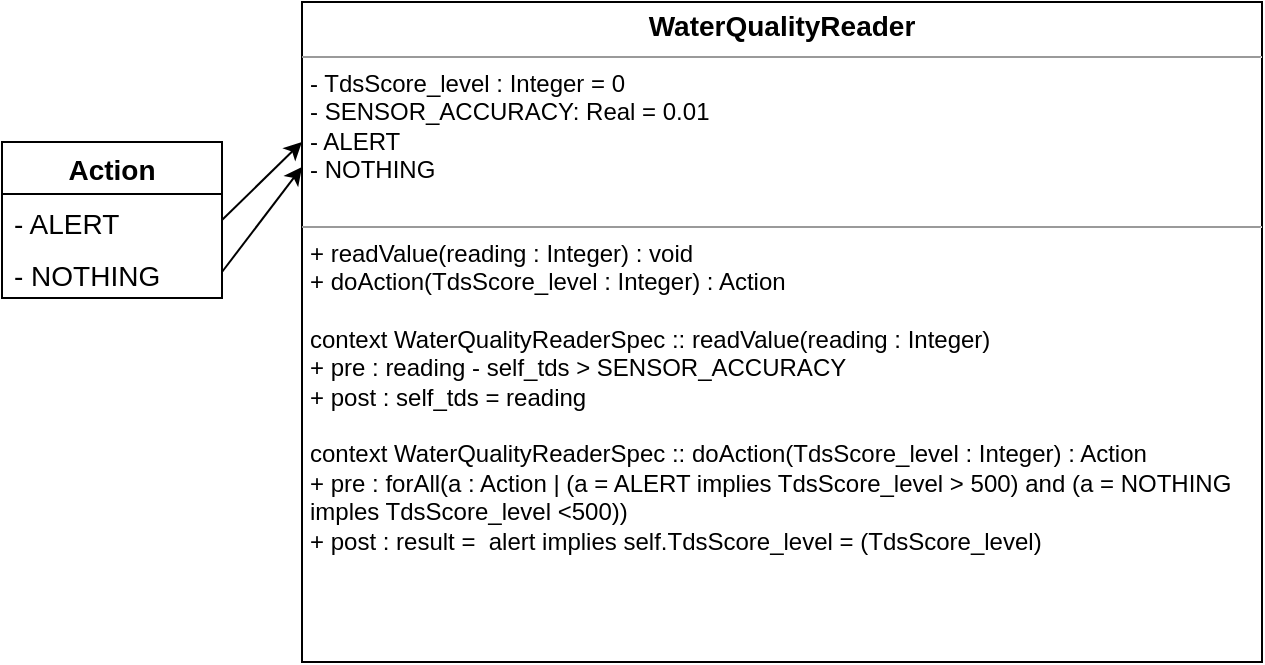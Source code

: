 <mxfile version="20.8.5" type="device"><diagram id="7d9J3QWQ_Q7J74jA1uA7" name="Halaman-1"><mxGraphModel dx="933" dy="385" grid="1" gridSize="10" guides="1" tooltips="1" connect="1" arrows="1" fold="1" page="1" pageScale="1" pageWidth="827" pageHeight="1169" math="0" shadow="0"><root><mxCell id="0"/><mxCell id="1" parent="0"/><mxCell id="DipfeXc7BKNpruwDJu4B-1" value="&lt;p style=&quot;margin:0px;margin-top:4px;text-align:center;&quot;&gt;&lt;b&gt;&lt;font style=&quot;font-size: 14px;&quot;&gt;WaterQualityReader&lt;/font&gt;&lt;/b&gt;&lt;/p&gt;&lt;hr size=&quot;1&quot;&gt;&lt;p style=&quot;margin:0px;margin-left:4px;&quot;&gt;- TdsScore_level : Integer = 0&lt;/p&gt;&lt;p style=&quot;margin:0px;margin-left:4px;&quot;&gt;- SENSOR_ACCURACY: Real = 0.01&lt;/p&gt;&lt;p style=&quot;margin:0px;margin-left:4px;&quot;&gt;- ALERT&amp;nbsp;&lt;/p&gt;&lt;p style=&quot;margin:0px;margin-left:4px;&quot;&gt;- NOTHING&lt;/p&gt;&lt;p style=&quot;margin:0px;margin-left:4px;&quot;&gt;&lt;br&gt;&lt;/p&gt;&lt;hr size=&quot;1&quot;&gt;&lt;p style=&quot;margin:0px;margin-left:4px;&quot;&gt;+ readValue(reading : Integer) : void&lt;br&gt;+ doAction(TdsScore_level : Integer) : Action&lt;/p&gt;&lt;p style=&quot;margin:0px;margin-left:4px;&quot;&gt;&lt;br&gt;&lt;/p&gt;&lt;p style=&quot;margin:0px;margin-left:4px;&quot;&gt;context WaterQualityReaderSpec :: readValue(reading : Integer)&lt;/p&gt;&lt;p style=&quot;margin:0px;margin-left:4px;&quot;&gt;+ pre : reading - self_tds &amp;gt; SENSOR_ACCURACY&lt;/p&gt;&lt;p style=&quot;margin:0px;margin-left:4px;&quot;&gt;+ post : self_tds = reading&lt;/p&gt;&lt;p style=&quot;margin:0px;margin-left:4px;&quot;&gt;&lt;br&gt;&lt;/p&gt;&lt;p style=&quot;margin:0px;margin-left:4px;&quot;&gt;context WaterQualityReaderSpec&amp;nbsp;:: doAction(TdsScore_level : Integer) : Action&lt;/p&gt;&lt;p style=&quot;margin:0px;margin-left:4px;&quot;&gt;+ pre : forAll(a : Action | (a = ALERT implies TdsScore_level &amp;gt; 500) and (a = NOTHING&lt;/p&gt;&lt;p style=&quot;margin:0px;margin-left:4px;&quot;&gt;imples TdsScore_level &amp;lt;500))&lt;/p&gt;&lt;p style=&quot;margin:0px;margin-left:4px;&quot;&gt;+ post : result =&amp;nbsp; alert implies self.TdsScore_level = (TdsScore_level)&lt;/p&gt;&lt;p style=&quot;margin:0px;margin-left:4px;&quot;&gt;&lt;br&gt;&lt;/p&gt;&lt;p style=&quot;margin:0px;margin-left:4px;&quot;&gt;&lt;br&gt;&lt;/p&gt;" style="verticalAlign=top;align=left;overflow=fill;fontSize=12;fontFamily=Helvetica;html=1;" vertex="1" parent="1"><mxGeometry x="330" y="30" width="480" height="330" as="geometry"/></mxCell><mxCell id="DipfeXc7BKNpruwDJu4B-2" value="Action" style="swimlane;fontStyle=1;childLayout=stackLayout;horizontal=1;startSize=26;fillColor=none;horizontalStack=0;resizeParent=1;resizeParentMax=0;resizeLast=0;collapsible=1;marginBottom=0;fontSize=14;" vertex="1" parent="1"><mxGeometry x="180" y="100" width="110" height="78" as="geometry"/></mxCell><mxCell id="DipfeXc7BKNpruwDJu4B-6" value="- ALERT" style="text;strokeColor=none;fillColor=none;align=left;verticalAlign=top;spacingLeft=4;spacingRight=4;overflow=hidden;rotatable=0;points=[[0,0.5],[1,0.5]];portConstraint=eastwest;fontSize=14;" vertex="1" parent="DipfeXc7BKNpruwDJu4B-2"><mxGeometry y="26" width="110" height="26" as="geometry"/></mxCell><mxCell id="DipfeXc7BKNpruwDJu4B-7" value="- NOTHING" style="text;strokeColor=none;fillColor=none;align=left;verticalAlign=top;spacingLeft=4;spacingRight=4;overflow=hidden;rotatable=0;points=[[0,0.5],[1,0.5]];portConstraint=eastwest;fontSize=14;" vertex="1" parent="DipfeXc7BKNpruwDJu4B-2"><mxGeometry y="52" width="110" height="26" as="geometry"/></mxCell><mxCell id="DipfeXc7BKNpruwDJu4B-10" value="" style="endArrow=classic;html=1;rounded=0;exitX=1;exitY=0.5;exitDx=0;exitDy=0;entryX=0;entryY=0.212;entryDx=0;entryDy=0;entryPerimeter=0;" edge="1" parent="1" source="DipfeXc7BKNpruwDJu4B-6" target="DipfeXc7BKNpruwDJu4B-1"><mxGeometry width="50" height="50" relative="1" as="geometry"><mxPoint x="580" y="180" as="sourcePoint"/><mxPoint x="630" y="130" as="targetPoint"/></mxGeometry></mxCell><mxCell id="DipfeXc7BKNpruwDJu4B-11" value="" style="endArrow=classic;html=1;rounded=0;exitX=1;exitY=0.5;exitDx=0;exitDy=0;entryX=0;entryY=0.25;entryDx=0;entryDy=0;" edge="1" parent="1" source="DipfeXc7BKNpruwDJu4B-7" target="DipfeXc7BKNpruwDJu4B-1"><mxGeometry width="50" height="50" relative="1" as="geometry"><mxPoint x="490" y="180" as="sourcePoint"/><mxPoint x="540" y="130" as="targetPoint"/></mxGeometry></mxCell></root></mxGraphModel></diagram></mxfile>